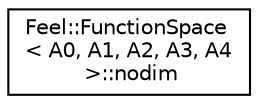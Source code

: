 digraph "Graphical Class Hierarchy"
{
 // LATEX_PDF_SIZE
  edge [fontname="Helvetica",fontsize="10",labelfontname="Helvetica",labelfontsize="10"];
  node [fontname="Helvetica",fontsize="10",shape=record];
  rankdir="LR";
  Node0 [label="Feel::FunctionSpace\l\< A0, A1, A2, A3, A4\l \>::nodim",height=0.2,width=0.4,color="black", fillcolor="white", style="filled",URL="$structFeel_1_1FunctionSpace_1_1nodim.html",tooltip=" "];
}
